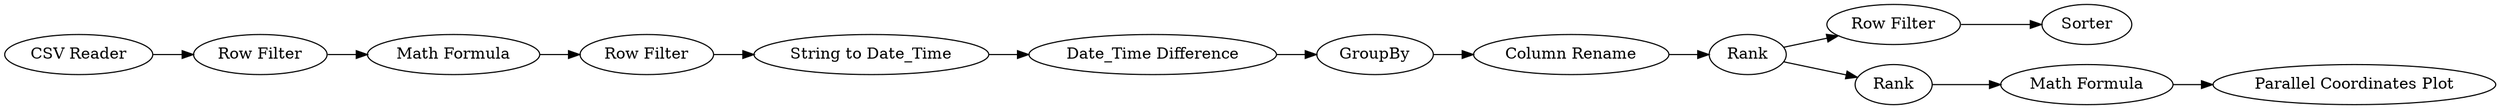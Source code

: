 digraph {
	6 -> 4
	4 -> 5
	14 -> 17
	8 -> 9
	12 -> 14
	9 -> 11
	7 -> 13
	13 -> 8
	1 -> 2
	2 -> 3
	8 -> 12
	5 -> 7
	3 -> 6
	5 [label="Date_Time Difference"]
	13 [label="Column Rename"]
	1 [label="CSV Reader"]
	7 [label=GroupBy]
	9 [label="Row Filter"]
	11 [label=Sorter]
	4 [label="String to Date_Time"]
	6 [label="Row Filter"]
	8 [label=Rank]
	14 [label="Math Formula"]
	17 [label="Parallel Coordinates Plot"]
	3 [label="Math Formula"]
	2 [label="Row Filter"]
	12 [label=Rank]
	rankdir=LR
}
